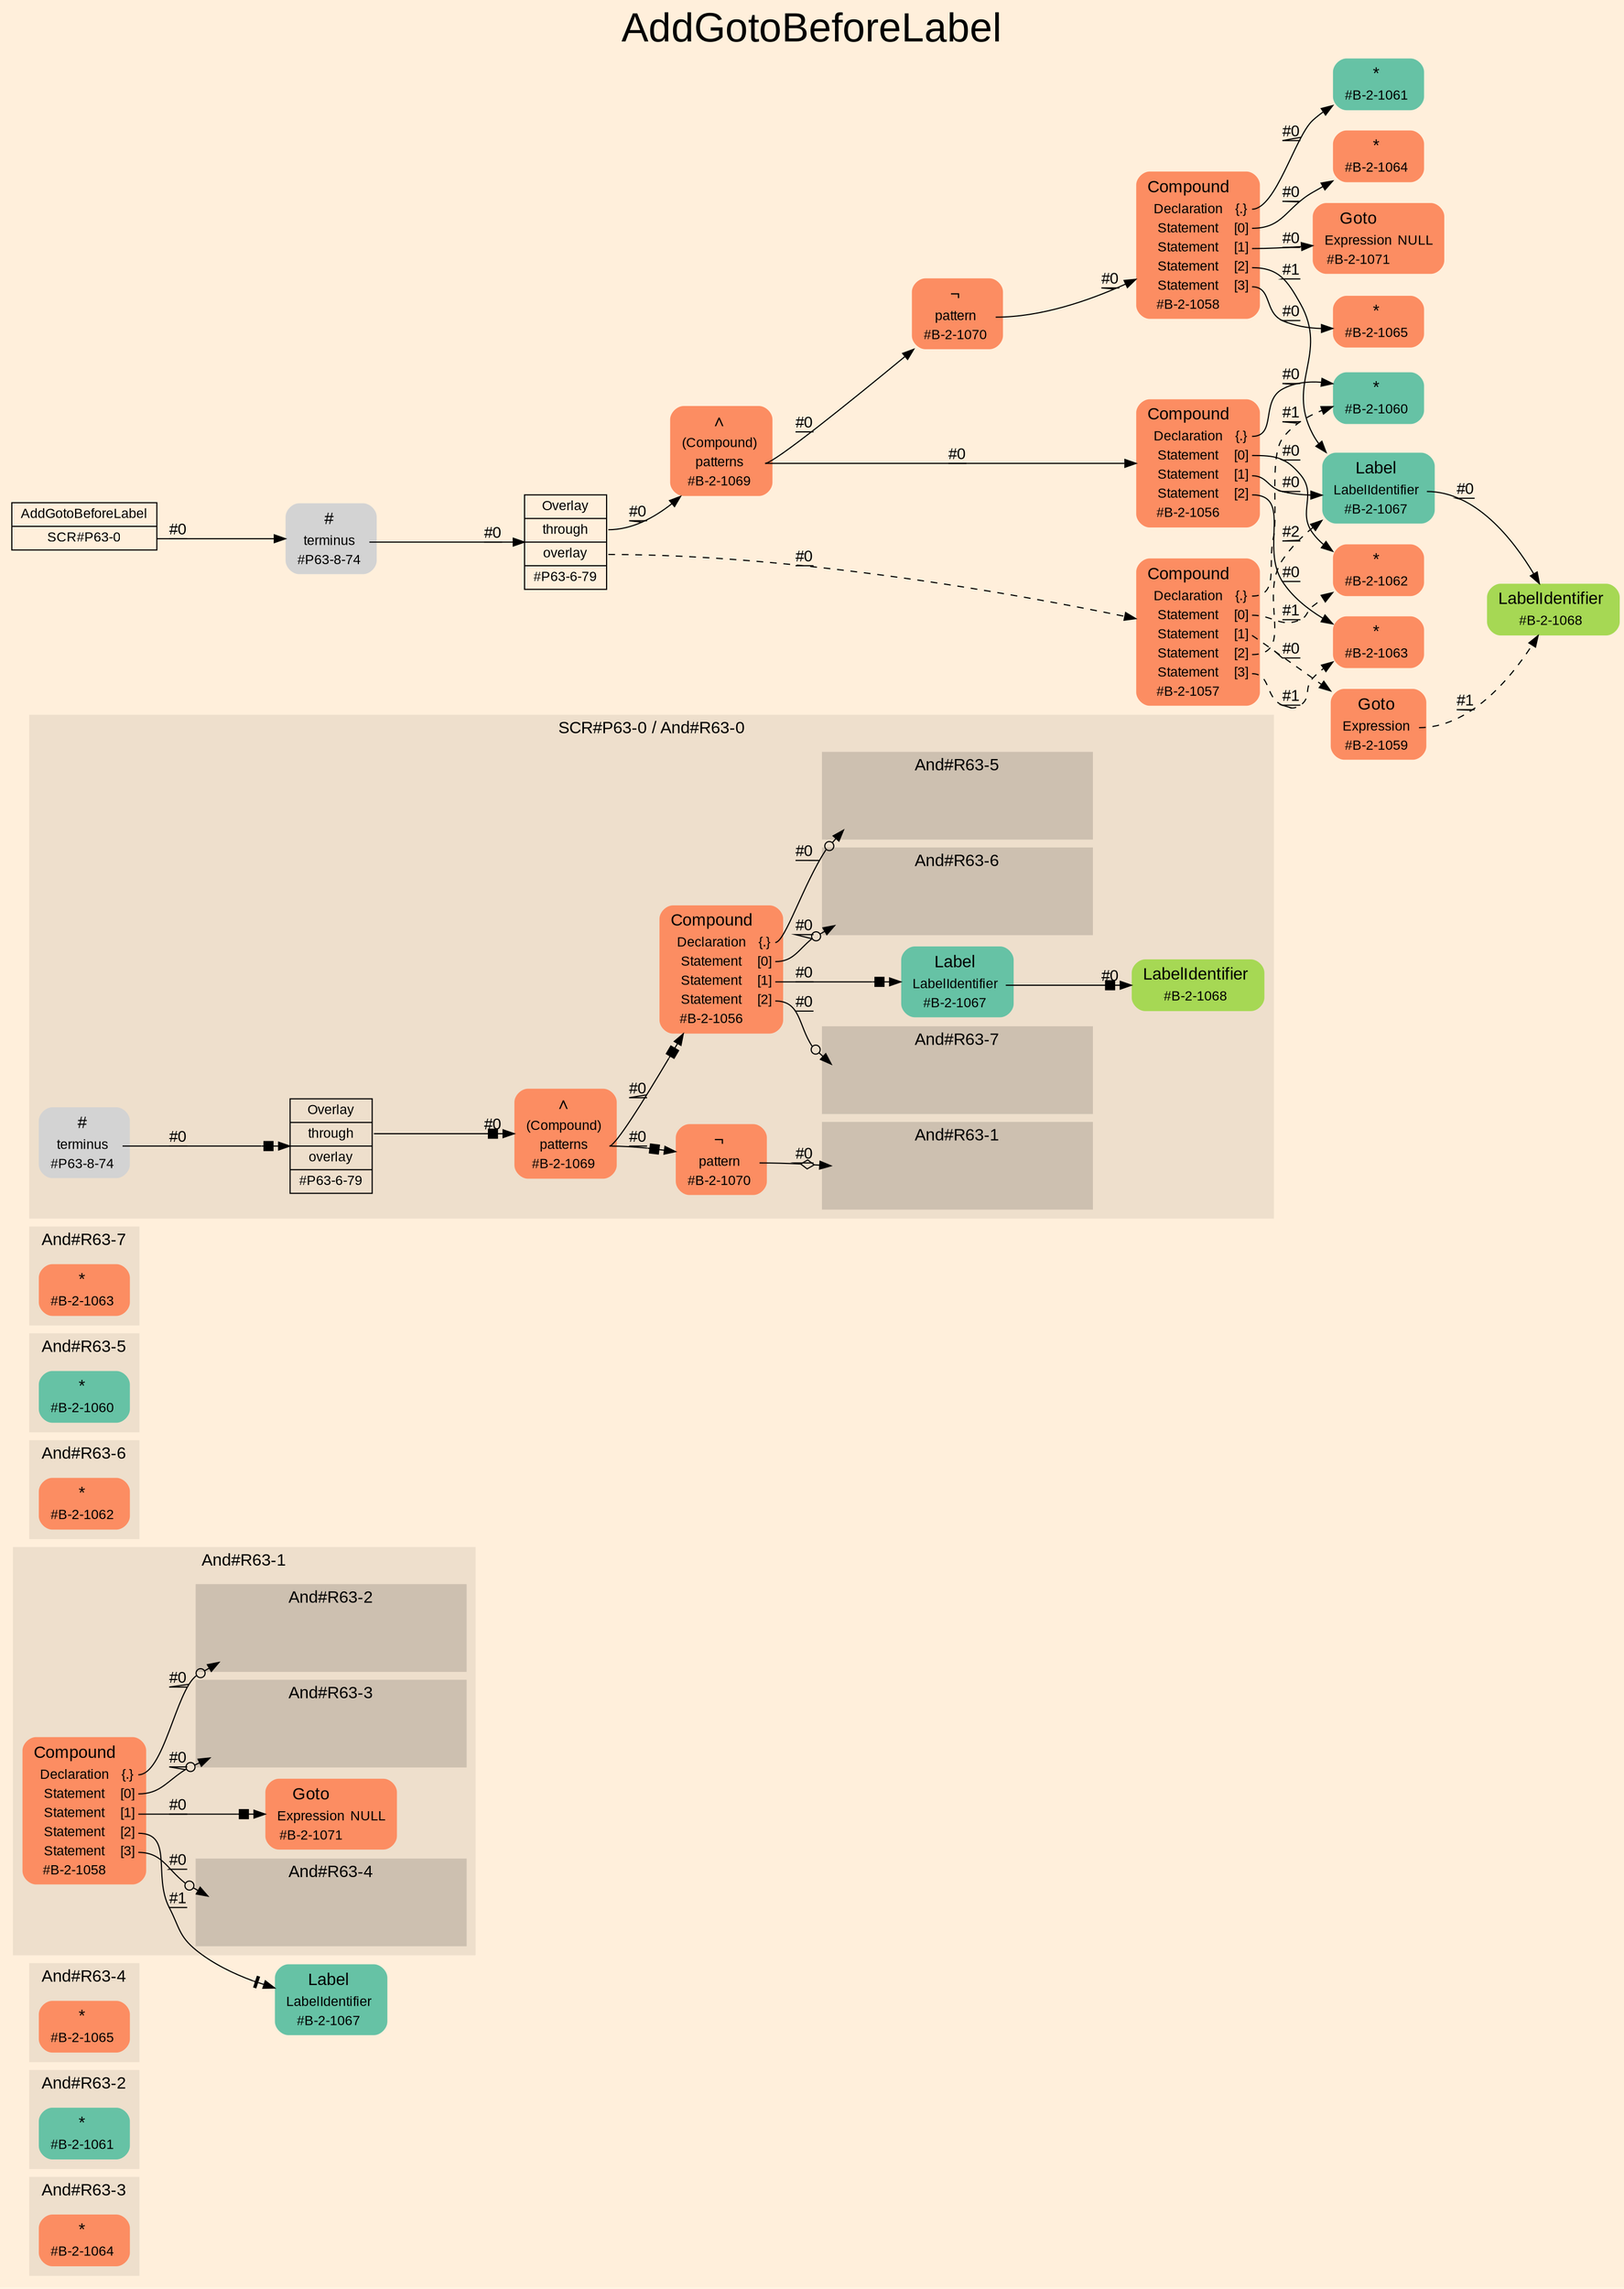 digraph "AddGotoBeforeLabel" {
label = "AddGotoBeforeLabel"
labelloc = t
fontsize = "36"
graph [
    rankdir = "LR"
    ranksep = 0.3
    bgcolor = antiquewhite1
    color = black
    fontcolor = black
    fontname = "Arial"
];
node [
    fontname = "Arial"
];
edge [
    fontname = "Arial"
];

// -------------------- figure And#R63-3 --------------------
// -------- region And#R63-3 ----------
subgraph "clusterAnd#R63-3" {
    label = "And#R63-3"
    style = "filled"
    color = antiquewhite2
    fontsize = "15"
    "And#R63-3/#B-2-1064" [
        // -------- block And#R63-3/#B-2-1064 ----------
        shape = "plaintext"
        fillcolor = "/set28/2"
        label = <<TABLE BORDER="0" CELLBORDER="0" CELLSPACING="0">
         <TR><TD><FONT POINT-SIZE="15.0">*</FONT></TD><TD></TD></TR>
         <TR><TD>#B-2-1064</TD><TD PORT="port0"></TD></TR>
        </TABLE>>
        style = "rounded,filled"
        fontsize = "12"
    ];
    
}


// -------------------- figure And#R63-2 --------------------
// -------- region And#R63-2 ----------
subgraph "clusterAnd#R63-2" {
    label = "And#R63-2"
    style = "filled"
    color = antiquewhite2
    fontsize = "15"
    "And#R63-2/#B-2-1061" [
        // -------- block And#R63-2/#B-2-1061 ----------
        shape = "plaintext"
        fillcolor = "/set28/1"
        label = <<TABLE BORDER="0" CELLBORDER="0" CELLSPACING="0">
         <TR><TD><FONT POINT-SIZE="15.0">*</FONT></TD><TD></TD></TR>
         <TR><TD>#B-2-1061</TD><TD PORT="port0"></TD></TR>
        </TABLE>>
        style = "rounded,filled"
        fontsize = "12"
    ];
    
}


// -------------------- figure And#R63-4 --------------------
// -------- region And#R63-4 ----------
subgraph "clusterAnd#R63-4" {
    label = "And#R63-4"
    style = "filled"
    color = antiquewhite2
    fontsize = "15"
    "And#R63-4/#B-2-1065" [
        // -------- block And#R63-4/#B-2-1065 ----------
        shape = "plaintext"
        fillcolor = "/set28/2"
        label = <<TABLE BORDER="0" CELLBORDER="0" CELLSPACING="0">
         <TR><TD><FONT POINT-SIZE="15.0">*</FONT></TD><TD></TD></TR>
         <TR><TD>#B-2-1065</TD><TD PORT="port0"></TD></TR>
        </TABLE>>
        style = "rounded,filled"
        fontsize = "12"
    ];
    
}


// -------------------- figure And#R63-1 --------------------
// -------- region And#R63-1 ----------
subgraph "clusterAnd#R63-1" {
    label = "And#R63-1"
    style = "filled"
    color = antiquewhite2
    fontsize = "15"
    "And#R63-1/#B-2-1058" [
        // -------- block And#R63-1/#B-2-1058 ----------
        shape = "plaintext"
        fillcolor = "/set28/2"
        label = <<TABLE BORDER="0" CELLBORDER="0" CELLSPACING="0">
         <TR><TD><FONT POINT-SIZE="15.0">Compound</FONT></TD><TD></TD></TR>
         <TR><TD>Declaration</TD><TD PORT="port0">{.}</TD></TR>
         <TR><TD>Statement</TD><TD PORT="port1">[0]</TD></TR>
         <TR><TD>Statement</TD><TD PORT="port2">[1]</TD></TR>
         <TR><TD>Statement</TD><TD PORT="port3">[2]</TD></TR>
         <TR><TD>Statement</TD><TD PORT="port4">[3]</TD></TR>
         <TR><TD>#B-2-1058</TD><TD PORT="port5"></TD></TR>
        </TABLE>>
        style = "rounded,filled"
        fontsize = "12"
    ];
    
    "And#R63-1/#B-2-1071" [
        // -------- block And#R63-1/#B-2-1071 ----------
        shape = "plaintext"
        fillcolor = "/set28/2"
        label = <<TABLE BORDER="0" CELLBORDER="0" CELLSPACING="0">
         <TR><TD><FONT POINT-SIZE="15.0">Goto</FONT></TD><TD></TD></TR>
         <TR><TD>Expression</TD><TD PORT="port0">NULL</TD></TR>
         <TR><TD>#B-2-1071</TD><TD PORT="port1"></TD></TR>
        </TABLE>>
        style = "rounded,filled"
        fontsize = "12"
    ];
    
    // -------- region And#R63-1/And#R63-2 ----------
    subgraph "clusterAnd#R63-1/And#R63-2" {
        label = "And#R63-2"
        style = "filled"
        color = antiquewhite3
        fontsize = "15"
        "And#R63-1/And#R63-2/#B-2-1061" [
            // -------- block And#R63-1/And#R63-2/#B-2-1061 ----------
            shape = none
            fillcolor = "/set28/1"
            style = "invisible"
        ];
        
    }
    
    // -------- region And#R63-1/And#R63-3 ----------
    subgraph "clusterAnd#R63-1/And#R63-3" {
        label = "And#R63-3"
        style = "filled"
        color = antiquewhite3
        fontsize = "15"
        "And#R63-1/And#R63-3/#B-2-1064" [
            // -------- block And#R63-1/And#R63-3/#B-2-1064 ----------
            shape = none
            fillcolor = "/set28/2"
            style = "invisible"
        ];
        
    }
    
    // -------- region And#R63-1/And#R63-4 ----------
    subgraph "clusterAnd#R63-1/And#R63-4" {
        label = "And#R63-4"
        style = "filled"
        color = antiquewhite3
        fontsize = "15"
        "And#R63-1/And#R63-4/#B-2-1065" [
            // -------- block And#R63-1/And#R63-4/#B-2-1065 ----------
            shape = none
            fillcolor = "/set28/2"
            style = "invisible"
        ];
        
    }
    
}

"And#R63-1/#B-2-1067" [
    // -------- block And#R63-1/#B-2-1067 ----------
    shape = "plaintext"
    fillcolor = "/set28/1"
    label = <<TABLE BORDER="0" CELLBORDER="0" CELLSPACING="0">
     <TR><TD><FONT POINT-SIZE="15.0">Label</FONT></TD><TD></TD></TR>
     <TR><TD>LabelIdentifier</TD><TD PORT="port0"></TD></TR>
     <TR><TD>#B-2-1067</TD><TD PORT="port1"></TD></TR>
    </TABLE>>
    style = "rounded,filled"
    fontsize = "12"
];

"And#R63-1/#B-2-1058":port0 -> "And#R63-1/And#R63-2/#B-2-1061" [
    arrowhead="normalnoneodot"
    label = "#0"
    decorate = true
    color = black
    fontcolor = black
];

"And#R63-1/#B-2-1058":port1 -> "And#R63-1/And#R63-3/#B-2-1064" [
    arrowhead="normalnoneodot"
    label = "#0"
    decorate = true
    color = black
    fontcolor = black
];

"And#R63-1/#B-2-1058":port2 -> "And#R63-1/#B-2-1071" [
    arrowhead="normalnonebox"
    label = "#0"
    decorate = true
    color = black
    fontcolor = black
];

"And#R63-1/#B-2-1058":port3 -> "And#R63-1/#B-2-1067" [
    arrowhead="normalnonetee"
    label = "#1"
    decorate = true
    color = black
    fontcolor = black
];

"And#R63-1/#B-2-1058":port4 -> "And#R63-1/And#R63-4/#B-2-1065" [
    arrowhead="normalnoneodot"
    label = "#0"
    decorate = true
    color = black
    fontcolor = black
];


// -------------------- figure And#R63-6 --------------------
// -------- region And#R63-6 ----------
subgraph "clusterAnd#R63-6" {
    label = "And#R63-6"
    style = "filled"
    color = antiquewhite2
    fontsize = "15"
    "And#R63-6/#B-2-1062" [
        // -------- block And#R63-6/#B-2-1062 ----------
        shape = "plaintext"
        fillcolor = "/set28/2"
        label = <<TABLE BORDER="0" CELLBORDER="0" CELLSPACING="0">
         <TR><TD><FONT POINT-SIZE="15.0">*</FONT></TD><TD></TD></TR>
         <TR><TD>#B-2-1062</TD><TD PORT="port0"></TD></TR>
        </TABLE>>
        style = "rounded,filled"
        fontsize = "12"
    ];
    
}


// -------------------- figure And#R63-5 --------------------
// -------- region And#R63-5 ----------
subgraph "clusterAnd#R63-5" {
    label = "And#R63-5"
    style = "filled"
    color = antiquewhite2
    fontsize = "15"
    "And#R63-5/#B-2-1060" [
        // -------- block And#R63-5/#B-2-1060 ----------
        shape = "plaintext"
        fillcolor = "/set28/1"
        label = <<TABLE BORDER="0" CELLBORDER="0" CELLSPACING="0">
         <TR><TD><FONT POINT-SIZE="15.0">*</FONT></TD><TD></TD></TR>
         <TR><TD>#B-2-1060</TD><TD PORT="port0"></TD></TR>
        </TABLE>>
        style = "rounded,filled"
        fontsize = "12"
    ];
    
}


// -------------------- figure And#R63-7 --------------------
// -------- region And#R63-7 ----------
subgraph "clusterAnd#R63-7" {
    label = "And#R63-7"
    style = "filled"
    color = antiquewhite2
    fontsize = "15"
    "And#R63-7/#B-2-1063" [
        // -------- block And#R63-7/#B-2-1063 ----------
        shape = "plaintext"
        fillcolor = "/set28/2"
        label = <<TABLE BORDER="0" CELLBORDER="0" CELLSPACING="0">
         <TR><TD><FONT POINT-SIZE="15.0">*</FONT></TD><TD></TD></TR>
         <TR><TD>#B-2-1063</TD><TD PORT="port0"></TD></TR>
        </TABLE>>
        style = "rounded,filled"
        fontsize = "12"
    ];
    
}


// -------------------- figure And#R63-0 --------------------
// -------- region And#R63-0 ----------
subgraph "clusterAnd#R63-0" {
    label = "SCR#P63-0 / And#R63-0"
    style = "filled"
    color = antiquewhite2
    fontsize = "15"
    "And#R63-0/#P63-8-74" [
        // -------- block And#R63-0/#P63-8-74 ----------
        shape = "plaintext"
        label = <<TABLE BORDER="0" CELLBORDER="0" CELLSPACING="0">
         <TR><TD><FONT POINT-SIZE="15.0">#</FONT></TD><TD></TD></TR>
         <TR><TD>terminus</TD><TD PORT="port0"></TD></TR>
         <TR><TD>#P63-8-74</TD><TD PORT="port1"></TD></TR>
        </TABLE>>
        style = "rounded,filled"
        fontsize = "12"
    ];
    
    "And#R63-0/#B-2-1069" [
        // -------- block And#R63-0/#B-2-1069 ----------
        shape = "plaintext"
        fillcolor = "/set28/2"
        label = <<TABLE BORDER="0" CELLBORDER="0" CELLSPACING="0">
         <TR><TD><FONT POINT-SIZE="15.0">∧</FONT></TD><TD></TD></TR>
         <TR><TD>(Compound)</TD><TD PORT="port0"></TD></TR>
         <TR><TD>patterns</TD><TD PORT="port1"></TD></TR>
         <TR><TD>#B-2-1069</TD><TD PORT="port2"></TD></TR>
        </TABLE>>
        style = "rounded,filled"
        fontsize = "12"
    ];
    
    "And#R63-0/#B-2-1070" [
        // -------- block And#R63-0/#B-2-1070 ----------
        shape = "plaintext"
        fillcolor = "/set28/2"
        label = <<TABLE BORDER="0" CELLBORDER="0" CELLSPACING="0">
         <TR><TD><FONT POINT-SIZE="15.0">¬</FONT></TD><TD></TD></TR>
         <TR><TD>pattern</TD><TD PORT="port0"></TD></TR>
         <TR><TD>#B-2-1070</TD><TD PORT="port1"></TD></TR>
        </TABLE>>
        style = "rounded,filled"
        fontsize = "12"
    ];
    
    "And#R63-0/#B-2-1068" [
        // -------- block And#R63-0/#B-2-1068 ----------
        shape = "plaintext"
        fillcolor = "/set28/5"
        label = <<TABLE BORDER="0" CELLBORDER="0" CELLSPACING="0">
         <TR><TD><FONT POINT-SIZE="15.0">LabelIdentifier</FONT></TD><TD></TD></TR>
         <TR><TD>#B-2-1068</TD><TD PORT="port0"></TD></TR>
        </TABLE>>
        style = "rounded,filled"
        fontsize = "12"
    ];
    
    "And#R63-0/#P63-6-79" [
        // -------- block And#R63-0/#P63-6-79 ----------
        shape = "record"
        fillcolor = antiquewhite2
        label = "<fixed> Overlay | <port0> through | <port1> overlay | <port2> #P63-6-79"
        style = "filled"
        fontsize = "12"
        color = black
        fontcolor = black
    ];
    
    "And#R63-0/#B-2-1067" [
        // -------- block And#R63-0/#B-2-1067 ----------
        shape = "plaintext"
        fillcolor = "/set28/1"
        label = <<TABLE BORDER="0" CELLBORDER="0" CELLSPACING="0">
         <TR><TD><FONT POINT-SIZE="15.0">Label</FONT></TD><TD></TD></TR>
         <TR><TD>LabelIdentifier</TD><TD PORT="port0"></TD></TR>
         <TR><TD>#B-2-1067</TD><TD PORT="port1"></TD></TR>
        </TABLE>>
        style = "rounded,filled"
        fontsize = "12"
    ];
    
    "And#R63-0/#B-2-1056" [
        // -------- block And#R63-0/#B-2-1056 ----------
        shape = "plaintext"
        fillcolor = "/set28/2"
        label = <<TABLE BORDER="0" CELLBORDER="0" CELLSPACING="0">
         <TR><TD><FONT POINT-SIZE="15.0">Compound</FONT></TD><TD></TD></TR>
         <TR><TD>Declaration</TD><TD PORT="port0">{.}</TD></TR>
         <TR><TD>Statement</TD><TD PORT="port1">[0]</TD></TR>
         <TR><TD>Statement</TD><TD PORT="port2">[1]</TD></TR>
         <TR><TD>Statement</TD><TD PORT="port3">[2]</TD></TR>
         <TR><TD>#B-2-1056</TD><TD PORT="port4"></TD></TR>
        </TABLE>>
        style = "rounded,filled"
        fontsize = "12"
    ];
    
    // -------- region And#R63-0/And#R63-1 ----------
    subgraph "clusterAnd#R63-0/And#R63-1" {
        label = "And#R63-1"
        style = "filled"
        color = antiquewhite3
        fontsize = "15"
        "And#R63-0/And#R63-1/#B-2-1058" [
            // -------- block And#R63-0/And#R63-1/#B-2-1058 ----------
            shape = none
            fillcolor = "/set28/2"
            style = "invisible"
        ];
        
    }
    
    // -------- region And#R63-0/And#R63-5 ----------
    subgraph "clusterAnd#R63-0/And#R63-5" {
        label = "And#R63-5"
        style = "filled"
        color = antiquewhite3
        fontsize = "15"
        "And#R63-0/And#R63-5/#B-2-1060" [
            // -------- block And#R63-0/And#R63-5/#B-2-1060 ----------
            shape = none
            fillcolor = "/set28/1"
            style = "invisible"
        ];
        
    }
    
    // -------- region And#R63-0/And#R63-6 ----------
    subgraph "clusterAnd#R63-0/And#R63-6" {
        label = "And#R63-6"
        style = "filled"
        color = antiquewhite3
        fontsize = "15"
        "And#R63-0/And#R63-6/#B-2-1062" [
            // -------- block And#R63-0/And#R63-6/#B-2-1062 ----------
            shape = none
            fillcolor = "/set28/2"
            style = "invisible"
        ];
        
    }
    
    // -------- region And#R63-0/And#R63-7 ----------
    subgraph "clusterAnd#R63-0/And#R63-7" {
        label = "And#R63-7"
        style = "filled"
        color = antiquewhite3
        fontsize = "15"
        "And#R63-0/And#R63-7/#B-2-1063" [
            // -------- block And#R63-0/And#R63-7/#B-2-1063 ----------
            shape = none
            fillcolor = "/set28/2"
            style = "invisible"
        ];
        
    }
    
}

"And#R63-0/#P63-8-74":port0 -> "And#R63-0/#P63-6-79" [
    arrowhead="normalnonebox"
    label = "#0"
    decorate = true
    color = black
    fontcolor = black
];

"And#R63-0/#B-2-1069":port1 -> "And#R63-0/#B-2-1056" [
    arrowhead="normalnonebox"
    label = "#0"
    decorate = true
    color = black
    fontcolor = black
];

"And#R63-0/#B-2-1069":port1 -> "And#R63-0/#B-2-1070" [
    arrowhead="normalnonebox"
    label = "#0"
    decorate = true
    color = black
    fontcolor = black
];

"And#R63-0/#B-2-1070":port0 -> "And#R63-0/And#R63-1/#B-2-1058" [
    arrowhead="normalnoneodiamond"
    label = "#0"
    decorate = true
    color = black
    fontcolor = black
];

"And#R63-0/#P63-6-79":port0 -> "And#R63-0/#B-2-1069" [
    arrowhead="normalnonebox"
    label = "#0"
    decorate = true
    color = black
    fontcolor = black
];

"And#R63-0/#B-2-1067":port0 -> "And#R63-0/#B-2-1068" [
    arrowhead="normalnonebox"
    label = "#0"
    decorate = true
    color = black
    fontcolor = black
];

"And#R63-0/#B-2-1056":port0 -> "And#R63-0/And#R63-5/#B-2-1060" [
    arrowhead="normalnoneodot"
    label = "#0"
    decorate = true
    color = black
    fontcolor = black
];

"And#R63-0/#B-2-1056":port1 -> "And#R63-0/And#R63-6/#B-2-1062" [
    arrowhead="normalnoneodot"
    label = "#0"
    decorate = true
    color = black
    fontcolor = black
];

"And#R63-0/#B-2-1056":port2 -> "And#R63-0/#B-2-1067" [
    arrowhead="normalnonebox"
    label = "#0"
    decorate = true
    color = black
    fontcolor = black
];

"And#R63-0/#B-2-1056":port3 -> "And#R63-0/And#R63-7/#B-2-1063" [
    arrowhead="normalnoneodot"
    label = "#0"
    decorate = true
    color = black
    fontcolor = black
];


// -------------------- transformation figure --------------------
"CR#P63-0" [
    // -------- block CR#P63-0 ----------
    shape = "record"
    fillcolor = antiquewhite1
    label = "<fixed> AddGotoBeforeLabel | <port0> SCR#P63-0"
    style = "filled"
    fontsize = "12"
    color = black
    fontcolor = black
];

"#P63-8-74" [
    // -------- block #P63-8-74 ----------
    shape = "plaintext"
    label = <<TABLE BORDER="0" CELLBORDER="0" CELLSPACING="0">
     <TR><TD><FONT POINT-SIZE="15.0">#</FONT></TD><TD></TD></TR>
     <TR><TD>terminus</TD><TD PORT="port0"></TD></TR>
     <TR><TD>#P63-8-74</TD><TD PORT="port1"></TD></TR>
    </TABLE>>
    style = "rounded,filled"
    fontsize = "12"
];

"#P63-6-79" [
    // -------- block #P63-6-79 ----------
    shape = "record"
    fillcolor = antiquewhite1
    label = "<fixed> Overlay | <port0> through | <port1> overlay | <port2> #P63-6-79"
    style = "filled"
    fontsize = "12"
    color = black
    fontcolor = black
];

"#B-2-1069" [
    // -------- block #B-2-1069 ----------
    shape = "plaintext"
    fillcolor = "/set28/2"
    label = <<TABLE BORDER="0" CELLBORDER="0" CELLSPACING="0">
     <TR><TD><FONT POINT-SIZE="15.0">∧</FONT></TD><TD></TD></TR>
     <TR><TD>(Compound)</TD><TD PORT="port0"></TD></TR>
     <TR><TD>patterns</TD><TD PORT="port1"></TD></TR>
     <TR><TD>#B-2-1069</TD><TD PORT="port2"></TD></TR>
    </TABLE>>
    style = "rounded,filled"
    fontsize = "12"
];

"#B-2-1056" [
    // -------- block #B-2-1056 ----------
    shape = "plaintext"
    fillcolor = "/set28/2"
    label = <<TABLE BORDER="0" CELLBORDER="0" CELLSPACING="0">
     <TR><TD><FONT POINT-SIZE="15.0">Compound</FONT></TD><TD></TD></TR>
     <TR><TD>Declaration</TD><TD PORT="port0">{.}</TD></TR>
     <TR><TD>Statement</TD><TD PORT="port1">[0]</TD></TR>
     <TR><TD>Statement</TD><TD PORT="port2">[1]</TD></TR>
     <TR><TD>Statement</TD><TD PORT="port3">[2]</TD></TR>
     <TR><TD>#B-2-1056</TD><TD PORT="port4"></TD></TR>
    </TABLE>>
    style = "rounded,filled"
    fontsize = "12"
];

"#B-2-1060" [
    // -------- block #B-2-1060 ----------
    shape = "plaintext"
    fillcolor = "/set28/1"
    label = <<TABLE BORDER="0" CELLBORDER="0" CELLSPACING="0">
     <TR><TD><FONT POINT-SIZE="15.0">*</FONT></TD><TD></TD></TR>
     <TR><TD>#B-2-1060</TD><TD PORT="port0"></TD></TR>
    </TABLE>>
    style = "rounded,filled"
    fontsize = "12"
];

"#B-2-1062" [
    // -------- block #B-2-1062 ----------
    shape = "plaintext"
    fillcolor = "/set28/2"
    label = <<TABLE BORDER="0" CELLBORDER="0" CELLSPACING="0">
     <TR><TD><FONT POINT-SIZE="15.0">*</FONT></TD><TD></TD></TR>
     <TR><TD>#B-2-1062</TD><TD PORT="port0"></TD></TR>
    </TABLE>>
    style = "rounded,filled"
    fontsize = "12"
];

"#B-2-1067" [
    // -------- block #B-2-1067 ----------
    shape = "plaintext"
    fillcolor = "/set28/1"
    label = <<TABLE BORDER="0" CELLBORDER="0" CELLSPACING="0">
     <TR><TD><FONT POINT-SIZE="15.0">Label</FONT></TD><TD></TD></TR>
     <TR><TD>LabelIdentifier</TD><TD PORT="port0"></TD></TR>
     <TR><TD>#B-2-1067</TD><TD PORT="port1"></TD></TR>
    </TABLE>>
    style = "rounded,filled"
    fontsize = "12"
];

"#B-2-1068" [
    // -------- block #B-2-1068 ----------
    shape = "plaintext"
    fillcolor = "/set28/5"
    label = <<TABLE BORDER="0" CELLBORDER="0" CELLSPACING="0">
     <TR><TD><FONT POINT-SIZE="15.0">LabelIdentifier</FONT></TD><TD></TD></TR>
     <TR><TD>#B-2-1068</TD><TD PORT="port0"></TD></TR>
    </TABLE>>
    style = "rounded,filled"
    fontsize = "12"
];

"#B-2-1063" [
    // -------- block #B-2-1063 ----------
    shape = "plaintext"
    fillcolor = "/set28/2"
    label = <<TABLE BORDER="0" CELLBORDER="0" CELLSPACING="0">
     <TR><TD><FONT POINT-SIZE="15.0">*</FONT></TD><TD></TD></TR>
     <TR><TD>#B-2-1063</TD><TD PORT="port0"></TD></TR>
    </TABLE>>
    style = "rounded,filled"
    fontsize = "12"
];

"#B-2-1070" [
    // -------- block #B-2-1070 ----------
    shape = "plaintext"
    fillcolor = "/set28/2"
    label = <<TABLE BORDER="0" CELLBORDER="0" CELLSPACING="0">
     <TR><TD><FONT POINT-SIZE="15.0">¬</FONT></TD><TD></TD></TR>
     <TR><TD>pattern</TD><TD PORT="port0"></TD></TR>
     <TR><TD>#B-2-1070</TD><TD PORT="port1"></TD></TR>
    </TABLE>>
    style = "rounded,filled"
    fontsize = "12"
];

"#B-2-1058" [
    // -------- block #B-2-1058 ----------
    shape = "plaintext"
    fillcolor = "/set28/2"
    label = <<TABLE BORDER="0" CELLBORDER="0" CELLSPACING="0">
     <TR><TD><FONT POINT-SIZE="15.0">Compound</FONT></TD><TD></TD></TR>
     <TR><TD>Declaration</TD><TD PORT="port0">{.}</TD></TR>
     <TR><TD>Statement</TD><TD PORT="port1">[0]</TD></TR>
     <TR><TD>Statement</TD><TD PORT="port2">[1]</TD></TR>
     <TR><TD>Statement</TD><TD PORT="port3">[2]</TD></TR>
     <TR><TD>Statement</TD><TD PORT="port4">[3]</TD></TR>
     <TR><TD>#B-2-1058</TD><TD PORT="port5"></TD></TR>
    </TABLE>>
    style = "rounded,filled"
    fontsize = "12"
];

"#B-2-1061" [
    // -------- block #B-2-1061 ----------
    shape = "plaintext"
    fillcolor = "/set28/1"
    label = <<TABLE BORDER="0" CELLBORDER="0" CELLSPACING="0">
     <TR><TD><FONT POINT-SIZE="15.0">*</FONT></TD><TD></TD></TR>
     <TR><TD>#B-2-1061</TD><TD PORT="port0"></TD></TR>
    </TABLE>>
    style = "rounded,filled"
    fontsize = "12"
];

"#B-2-1064" [
    // -------- block #B-2-1064 ----------
    shape = "plaintext"
    fillcolor = "/set28/2"
    label = <<TABLE BORDER="0" CELLBORDER="0" CELLSPACING="0">
     <TR><TD><FONT POINT-SIZE="15.0">*</FONT></TD><TD></TD></TR>
     <TR><TD>#B-2-1064</TD><TD PORT="port0"></TD></TR>
    </TABLE>>
    style = "rounded,filled"
    fontsize = "12"
];

"#B-2-1071" [
    // -------- block #B-2-1071 ----------
    shape = "plaintext"
    fillcolor = "/set28/2"
    label = <<TABLE BORDER="0" CELLBORDER="0" CELLSPACING="0">
     <TR><TD><FONT POINT-SIZE="15.0">Goto</FONT></TD><TD></TD></TR>
     <TR><TD>Expression</TD><TD PORT="port0">NULL</TD></TR>
     <TR><TD>#B-2-1071</TD><TD PORT="port1"></TD></TR>
    </TABLE>>
    style = "rounded,filled"
    fontsize = "12"
];

"#B-2-1065" [
    // -------- block #B-2-1065 ----------
    shape = "plaintext"
    fillcolor = "/set28/2"
    label = <<TABLE BORDER="0" CELLBORDER="0" CELLSPACING="0">
     <TR><TD><FONT POINT-SIZE="15.0">*</FONT></TD><TD></TD></TR>
     <TR><TD>#B-2-1065</TD><TD PORT="port0"></TD></TR>
    </TABLE>>
    style = "rounded,filled"
    fontsize = "12"
];

"#B-2-1057" [
    // -------- block #B-2-1057 ----------
    shape = "plaintext"
    fillcolor = "/set28/2"
    label = <<TABLE BORDER="0" CELLBORDER="0" CELLSPACING="0">
     <TR><TD><FONT POINT-SIZE="15.0">Compound</FONT></TD><TD></TD></TR>
     <TR><TD>Declaration</TD><TD PORT="port0">{.}</TD></TR>
     <TR><TD>Statement</TD><TD PORT="port1">[0]</TD></TR>
     <TR><TD>Statement</TD><TD PORT="port2">[1]</TD></TR>
     <TR><TD>Statement</TD><TD PORT="port3">[2]</TD></TR>
     <TR><TD>Statement</TD><TD PORT="port4">[3]</TD></TR>
     <TR><TD>#B-2-1057</TD><TD PORT="port5"></TD></TR>
    </TABLE>>
    style = "rounded,filled"
    fontsize = "12"
];

"#B-2-1059" [
    // -------- block #B-2-1059 ----------
    shape = "plaintext"
    fillcolor = "/set28/2"
    label = <<TABLE BORDER="0" CELLBORDER="0" CELLSPACING="0">
     <TR><TD><FONT POINT-SIZE="15.0">Goto</FONT></TD><TD></TD></TR>
     <TR><TD>Expression</TD><TD PORT="port0"></TD></TR>
     <TR><TD>#B-2-1059</TD><TD PORT="port1"></TD></TR>
    </TABLE>>
    style = "rounded,filled"
    fontsize = "12"
];

"CR#P63-0":port0 -> "#P63-8-74" [
    label = "#0"
    decorate = true
    color = black
    fontcolor = black
];

"#P63-8-74":port0 -> "#P63-6-79" [
    label = "#0"
    decorate = true
    color = black
    fontcolor = black
];

"#P63-6-79":port0 -> "#B-2-1069" [
    label = "#0"
    decorate = true
    color = black
    fontcolor = black
];

"#P63-6-79":port1 -> "#B-2-1057" [
    style="dashed"
    label = "#0"
    decorate = true
    color = black
    fontcolor = black
];

"#B-2-1069":port1 -> "#B-2-1056" [
    label = "#0"
    decorate = true
    color = black
    fontcolor = black
];

"#B-2-1069":port1 -> "#B-2-1070" [
    label = "#0"
    decorate = true
    color = black
    fontcolor = black
];

"#B-2-1056":port0 -> "#B-2-1060" [
    label = "#0"
    decorate = true
    color = black
    fontcolor = black
];

"#B-2-1056":port1 -> "#B-2-1062" [
    label = "#0"
    decorate = true
    color = black
    fontcolor = black
];

"#B-2-1056":port2 -> "#B-2-1067" [
    label = "#0"
    decorate = true
    color = black
    fontcolor = black
];

"#B-2-1056":port3 -> "#B-2-1063" [
    label = "#0"
    decorate = true
    color = black
    fontcolor = black
];

"#B-2-1067":port0 -> "#B-2-1068" [
    label = "#0"
    decorate = true
    color = black
    fontcolor = black
];

"#B-2-1070":port0 -> "#B-2-1058" [
    label = "#0"
    decorate = true
    color = black
    fontcolor = black
];

"#B-2-1058":port0 -> "#B-2-1061" [
    label = "#0"
    decorate = true
    color = black
    fontcolor = black
];

"#B-2-1058":port1 -> "#B-2-1064" [
    label = "#0"
    decorate = true
    color = black
    fontcolor = black
];

"#B-2-1058":port2 -> "#B-2-1071" [
    label = "#0"
    decorate = true
    color = black
    fontcolor = black
];

"#B-2-1058":port3 -> "#B-2-1067" [
    label = "#1"
    decorate = true
    color = black
    fontcolor = black
];

"#B-2-1058":port4 -> "#B-2-1065" [
    label = "#0"
    decorate = true
    color = black
    fontcolor = black
];

"#B-2-1057":port0 -> "#B-2-1060" [
    style="dashed"
    label = "#1"
    decorate = true
    color = black
    fontcolor = black
];

"#B-2-1057":port1 -> "#B-2-1062" [
    style="dashed"
    label = "#1"
    decorate = true
    color = black
    fontcolor = black
];

"#B-2-1057":port2 -> "#B-2-1059" [
    style="dashed"
    label = "#0"
    decorate = true
    color = black
    fontcolor = black
];

"#B-2-1057":port3 -> "#B-2-1067" [
    style="dashed"
    label = "#2"
    decorate = true
    color = black
    fontcolor = black
];

"#B-2-1057":port4 -> "#B-2-1063" [
    style="dashed"
    label = "#1"
    decorate = true
    color = black
    fontcolor = black
];

"#B-2-1059":port0 -> "#B-2-1068" [
    style="dashed"
    label = "#1"
    decorate = true
    color = black
    fontcolor = black
];


}
